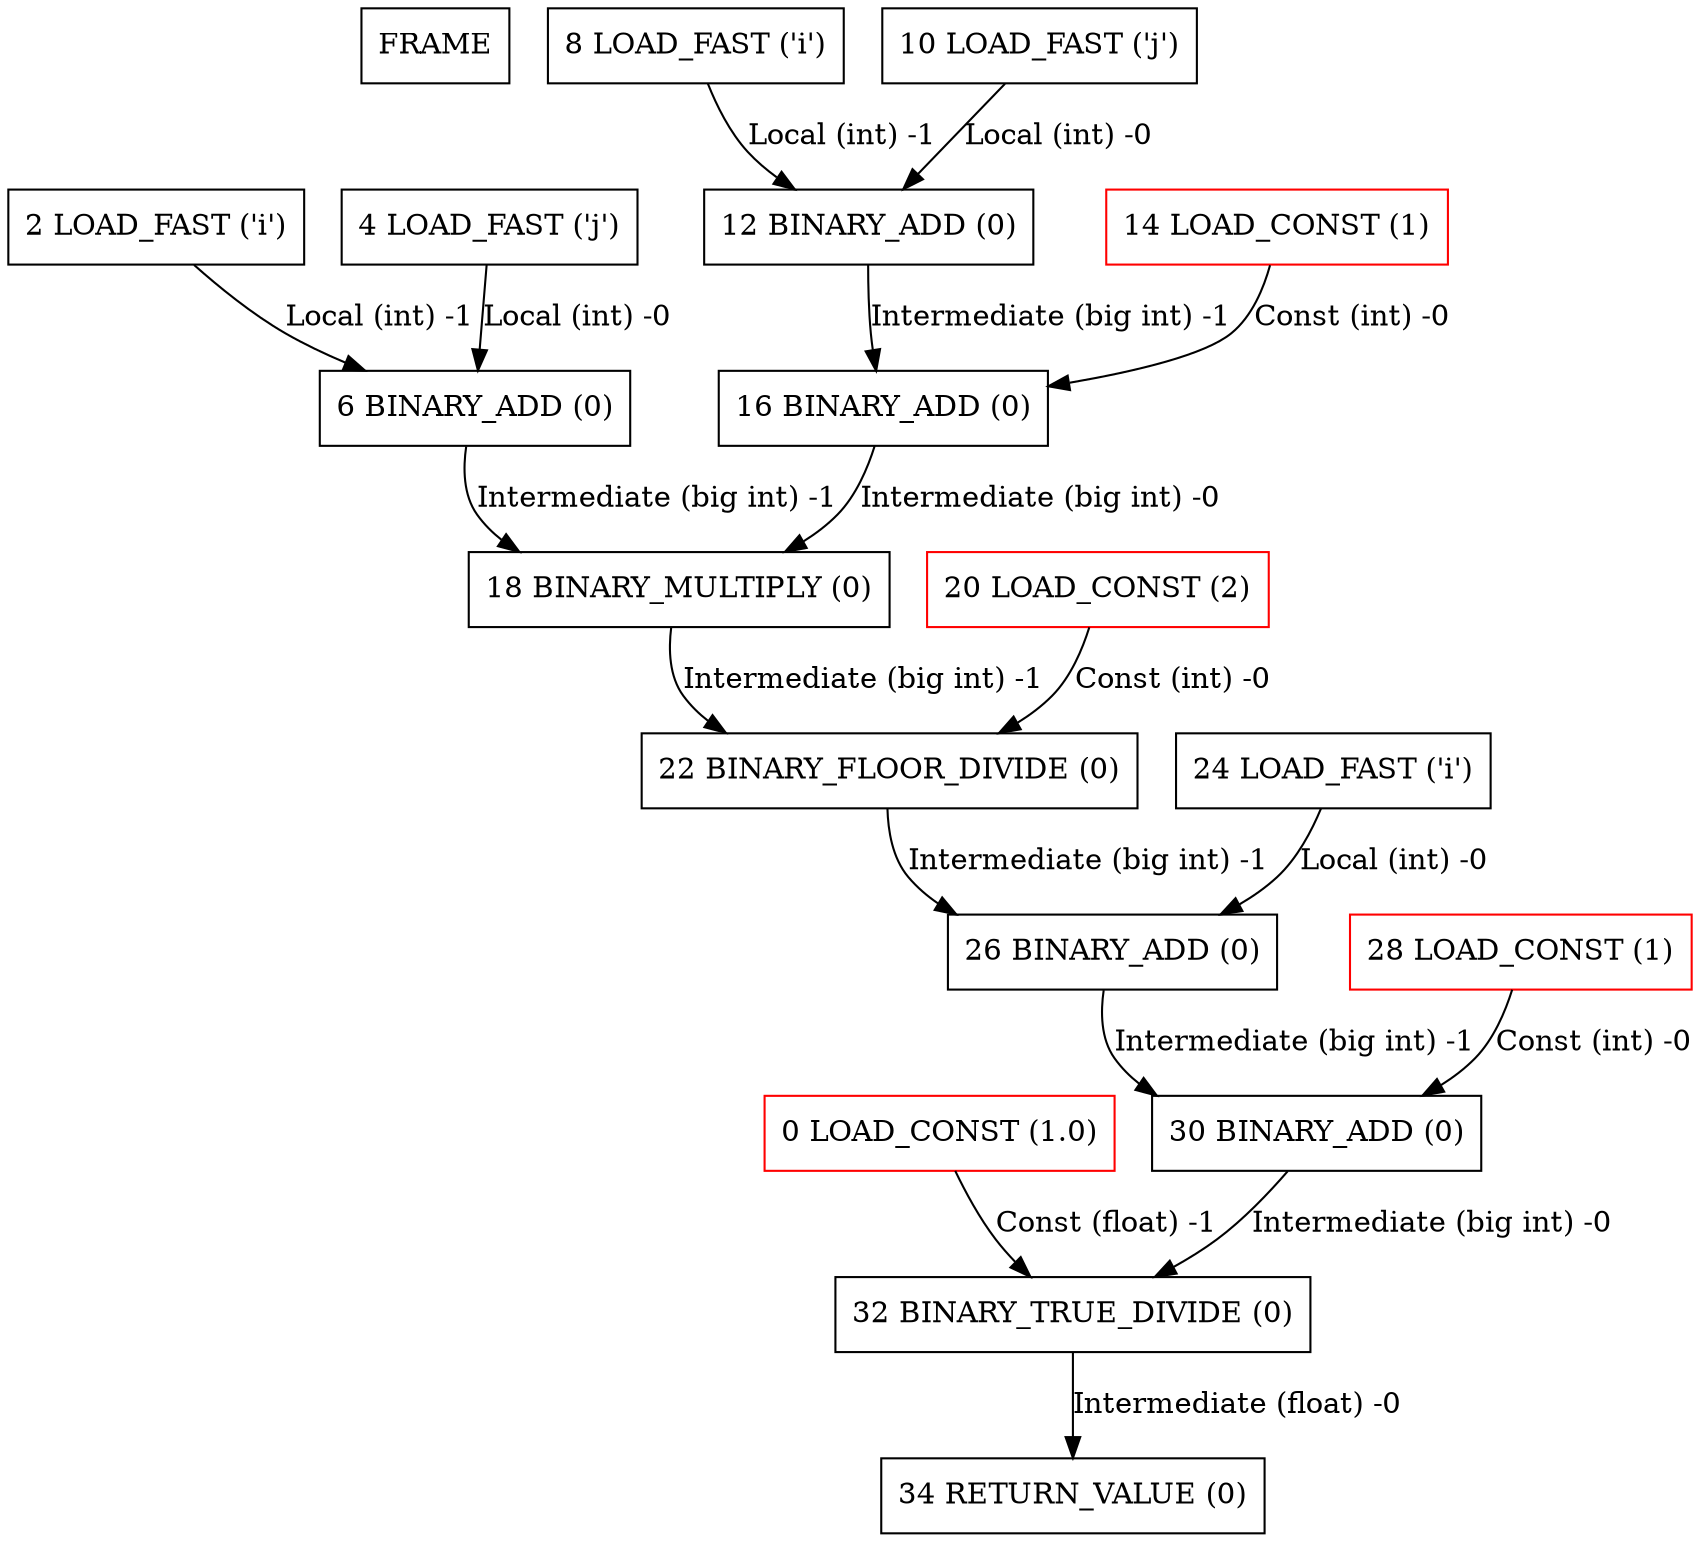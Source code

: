 digraph eval_A { 
	node [shape=box];
	FRAME [label=FRAME];
	OP0 [label="0 LOAD_CONST (1.0)" color="red"];
	OP2 [label="2 LOAD_FAST ('i')" color="black"];
	OP4 [label="4 LOAD_FAST ('j')" color="black"];
	OP6 [label="6 BINARY_ADD (0)" color="black"];
	OP8 [label="8 LOAD_FAST ('i')" color="black"];
	OP10 [label="10 LOAD_FAST ('j')" color="black"];
	OP12 [label="12 BINARY_ADD (0)" color="black"];
	OP14 [label="14 LOAD_CONST (1)" color="red"];
	OP16 [label="16 BINARY_ADD (0)" color="black"];
	OP18 [label="18 BINARY_MULTIPLY (0)" color="black"];
	OP20 [label="20 LOAD_CONST (2)" color="red"];
	OP22 [label="22 BINARY_FLOOR_DIVIDE (0)" color="black"];
	OP24 [label="24 LOAD_FAST ('i')" color="black"];
	OP26 [label="26 BINARY_ADD (0)" color="black"];
	OP28 [label="28 LOAD_CONST (1)" color="red"];
	OP30 [label="30 BINARY_ADD (0)" color="black"];
	OP32 [label="32 BINARY_TRUE_DIVIDE (0)" color="black"];
	OP34 [label="34 RETURN_VALUE (0)" color="black"];
	OP2 -> OP6 [label="Local (int) -1" color=black];
	OP4 -> OP6 [label="Local (int) -0" color=black];
	OP8 -> OP12 [label="Local (int) -1" color=black];
	OP10 -> OP12 [label="Local (int) -0" color=black];
	OP12 -> OP16 [label="Intermediate (big int) -1" color=black];
	OP14 -> OP16 [label="Const (int) -0" color=black];
	OP6 -> OP18 [label="Intermediate (big int) -1" color=black];
	OP16 -> OP18 [label="Intermediate (big int) -0" color=black];
	OP18 -> OP22 [label="Intermediate (big int) -1" color=black];
	OP20 -> OP22 [label="Const (int) -0" color=black];
	OP22 -> OP26 [label="Intermediate (big int) -1" color=black];
	OP24 -> OP26 [label="Local (int) -0" color=black];
	OP26 -> OP30 [label="Intermediate (big int) -1" color=black];
	OP28 -> OP30 [label="Const (int) -0" color=black];
	OP0 -> OP32 [label="Const (float) -1" color=black];
	OP30 -> OP32 [label="Intermediate (big int) -0" color=black];
	OP32 -> OP34 [label="Intermediate (float) -0" color=black];
}
digraph eval_times_u { 
	node [shape=box];
	FRAME [label=FRAME];
	OP0 [label="0 LOAD_CLOSURE (0)" color="black"];
	OP2 [label="2 LOAD_CLOSURE (1)" color="black"];
	OP4 [label="4 BUILD_TUPLE (2)" color="black"];
	OP6 [label="6 LOAD_CONST (<code object <listcomp> at 0x111207850, )" color="black"];
	OP8 [label="8 LOAD_CONST ('eval_times_u.<locals>.<listcomp>')" color="black"];
	OP10 [label="10 MAKE_FUNCTION (8)" color="black"];
	OP12 [label="12 LOAD_GLOBAL (range)" color="black"];
	OP14 [label="14 LOAD_GLOBAL (len)" color="black"];
	OP16 [label="16 LOAD_GLOBAL (list)" color="black"];
	OP18 [label="18 LOAD_DEREF (1)" color="black"];
	OP20 [label="20 CALL_FUNCTION (1)" color="black"];
	OP22 [label="22 CALL_FUNCTION (1)" color="black"];
	OP24 [label="24 CALL_FUNCTION (1)" color="black"];
	OP26 [label="26 GET_ITER (0)" color="black"];
	OP28 [label="28 CALL_FUNCTION (1)" color="black"];
	OP30 [label="30 RETURN_VALUE (0)" color="black"];
	OP0 -> OP4 [label="Intermediate (Any) -1" color=black];
	OP2 -> OP4 [label="Intermediate (Any) -0" color=black];
	OP4 -> OP10 [label="Intermediate (tuple) -2" color=black];
	OP6 -> OP10 [label="Const (Any) -1" color=black];
	OP8 -> OP10 [label="Const (str) -0" color=black];
	OP16 -> OP20 [label="Builtin (type) -1" color=black];
	OP18 -> OP20 [label="Intermediate (Any) -0" color=black];
	OP14 -> OP22 [label="Builtin (function) -1" color=black];
	OP20 -> OP22 [label="Local (list) -0" color=black];
	OP12 -> OP24 [label="Builtin (type) -1" color=black];
	OP22 -> OP24 [label="Local (int) -0" color=black];
	OP24 -> OP26 [label="Local (range) -0" color=black];
	OP10 -> OP28 [label="Intermediate (function) -1" color=black];
	OP26 -> OP28 [label="Intermediate (range iterator) -0" color=black];
	OP28 -> OP30 [label="Local (Any) -0" color=black];
}
digraph eval_AtA_times_u { 
	node [shape=box];
	FRAME [label=FRAME];
	OP0 [label="0 LOAD_GLOBAL (eval_times_u)" color="black"];
	OP2 [label="2 LOAD_GLOBAL (part_At_times_u)" color="black"];
	OP4 [label="4 LOAD_GLOBAL (eval_times_u)" color="black"];
	OP6 [label="6 LOAD_GLOBAL (part_A_times_u)" color="black"];
	OP8 [label="8 LOAD_FAST ('u')" color="black"];
	OP10 [label="10 CALL_FUNCTION (2)" color="black"];
	OP12 [label="12 CALL_FUNCTION (2)" color="black"];
	OP14 [label="14 RETURN_VALUE (0)" color="black"];
	OP4 -> OP10 [label="Global (Any) -2" color=black];
	OP6 -> OP10 [label="Global (Any) -1" color=black];
	OP8 -> OP10 [label="Local (list) -0" color=black];
	OP0 -> OP12 [label="Global (Any) -2" color=black];
	OP2 -> OP12 [label="Global (Any) -1" color=black];
	OP10 -> OP12 [label="Local (Any) -0" color=black];
	OP12 -> OP14 [label="Local (Any) -0" color=black];
}
digraph part_A_times_u { 
	node [shape=box];
	FRAME [label=FRAME];
	OP0 [label="0 LOAD_FAST ('i_u')" color="black"];
	OP2 [label="2 UNPACK_SEQUENCE (2)" color="black"];
	OP4 [label="4 STORE_FAST ('i')" color="black"];
	OP6 [label="6 STORE_FAST ('u')" color="black"];
	OP8 [label="8 LOAD_CONST (0)" color="red"];
	OP10 [label="10 STORE_FAST ('partial_sum')" color="black"];
	OP12 [label="12 LOAD_GLOBAL (enumerate)" color="black"];
	OP14 [label="14 LOAD_FAST ('u')" color="black"];
	OP16 [label="16 CALL_FUNCTION (1)" color="black"];
	OP18 [label="18 GET_ITER (0)" color="black"];
	OP20 [label="20 FOR_ITER (13)" color="black"];
	OP20 -> OP22 [label="Jump (conditional)" color=orange];
	OP20 -> OP48 [label="Jump (conditional)" color=orange];
	OP22 [label="22 UNPACK_SEQUENCE (2)" color="black"];
	OP24 [label="24 STORE_FAST ('j')" color="black"];
	OP26 [label="26 STORE_FAST ('u_j')" color="black"];
	OP28 [label="28 LOAD_FAST ('partial_sum')" color="black"];
	OP30 [label="30 LOAD_GLOBAL (eval_A)" color="black"];
	OP32 [label="32 LOAD_FAST ('i')" color="black"];
	OP34 [label="34 LOAD_FAST ('j')" color="black"];
	OP36 [label="36 CALL_FUNCTION (2)" color="black"];
	OP38 [label="38 LOAD_FAST ('u_j')" color="black"];
	OP40 [label="40 BINARY_MULTIPLY (0)" color="black"];
	OP42 [label="42 INPLACE_ADD (0)" color="black"];
	OP44 [label="44 STORE_FAST ('partial_sum')" color="black"];
	OP46 [label="46 JUMP_ABSOLUTE (10)" color="black"];
	OP46 -> OP20 [label="Jump" color=yellow];
	OP48 [label="48 LOAD_FAST ('partial_sum')" color="black"];
	OP50 [label="50 RETURN_VALUE (0)" color="black"];
	OP0 -> OP2 [label="Local (tuple) -0" color=black];
	OP2 -> OP4 [label="Intermediate (Any) -0" color=black];
	OP2 -> OP6 [label="Intermediate (Any) -0" color=black];
	OP8 -> OP10 [label="Const (int) -0" color=black];
	OP12 -> OP16 [label="Builtin (type) -1" color=black];
	OP14 -> OP16 [label="Local (Any) -0" color=black];
	OP16 -> OP18 [label="Local (enumerator) -0" color=black];
	OP18 -> OP20 [label="Intermediate (Any) -0" color=black];
	OP20 -> OP22 [label="Intermediate (Any) -0" color=black];
	OP22 -> OP24 [label="Intermediate (Any) -0" color=black];
	OP22 -> OP26 [label="Intermediate (Any) -0" color=black];
	OP30 -> OP36 [label="Global (Any) -2" color=black];
	OP32 -> OP36 [label="Local (Any) -1" color=black];
	OP34 -> OP36 [label="Local (Any) -0" color=black];
	OP36 -> OP40 [label="Local (Any) -1" color=black];
	OP38 -> OP40 [label="Local (Any) -0" color=black];
	OP28 -> OP42 [label="Local (Any) -1" color=black];
	OP40 -> OP42 [label="Intermediate (Any) -0" color=black];
	OP42 -> OP44 [label="Intermediate (Any) -0" color=black];
	OP48 -> OP50 [label="Local (Any) -0" color=black];
}
digraph part_At_times_u { 
	node [shape=box];
	FRAME [label=FRAME];
	OP0 [label="0 LOAD_FAST ('i_u')" color="black"];
	OP2 [label="2 UNPACK_SEQUENCE (2)" color="black"];
	OP4 [label="4 STORE_FAST ('i')" color="black"];
	OP6 [label="6 STORE_FAST ('u')" color="black"];
	OP8 [label="8 LOAD_CONST (0)" color="red"];
	OP10 [label="10 STORE_FAST ('partial_sum')" color="black"];
	OP12 [label="12 LOAD_GLOBAL (enumerate)" color="black"];
	OP14 [label="14 LOAD_FAST ('u')" color="black"];
	OP16 [label="16 CALL_FUNCTION (1)" color="black"];
	OP18 [label="18 GET_ITER (0)" color="black"];
	OP20 [label="20 FOR_ITER (13)" color="black"];
	OP20 -> OP22 [label="Jump (conditional)" color=orange];
	OP20 -> OP48 [label="Jump (conditional)" color=orange];
	OP22 [label="22 UNPACK_SEQUENCE (2)" color="black"];
	OP24 [label="24 STORE_FAST ('j')" color="black"];
	OP26 [label="26 STORE_FAST ('u_j')" color="black"];
	OP28 [label="28 LOAD_FAST ('partial_sum')" color="black"];
	OP30 [label="30 LOAD_GLOBAL (eval_A)" color="black"];
	OP32 [label="32 LOAD_FAST ('j')" color="black"];
	OP34 [label="34 LOAD_FAST ('i')" color="black"];
	OP36 [label="36 CALL_FUNCTION (2)" color="black"];
	OP38 [label="38 LOAD_FAST ('u_j')" color="black"];
	OP40 [label="40 BINARY_MULTIPLY (0)" color="black"];
	OP42 [label="42 INPLACE_ADD (0)" color="black"];
	OP44 [label="44 STORE_FAST ('partial_sum')" color="black"];
	OP46 [label="46 JUMP_ABSOLUTE (10)" color="black"];
	OP46 -> OP20 [label="Jump" color=yellow];
	OP48 [label="48 LOAD_FAST ('partial_sum')" color="black"];
	OP50 [label="50 RETURN_VALUE (0)" color="black"];
	OP0 -> OP2 [label="Local (tuple) -0" color=black];
	OP2 -> OP4 [label="Intermediate (Any) -0" color=black];
	OP2 -> OP6 [label="Intermediate (Any) -0" color=black];
	OP8 -> OP10 [label="Const (int) -0" color=black];
	OP12 -> OP16 [label="Builtin (type) -1" color=black];
	OP14 -> OP16 [label="Local (Any) -0" color=black];
	OP16 -> OP18 [label="Local (enumerator) -0" color=black];
	OP18 -> OP20 [label="Intermediate (Any) -0" color=black];
	OP20 -> OP22 [label="Intermediate (Any) -0" color=black];
	OP22 -> OP24 [label="Intermediate (Any) -0" color=black];
	OP22 -> OP26 [label="Intermediate (Any) -0" color=black];
	OP30 -> OP36 [label="Global (Any) -2" color=black];
	OP32 -> OP36 [label="Local (Any) -1" color=black];
	OP34 -> OP36 [label="Local (Any) -0" color=black];
	OP36 -> OP40 [label="Local (Any) -1" color=black];
	OP38 -> OP40 [label="Local (Any) -0" color=black];
	OP28 -> OP42 [label="Local (Any) -1" color=black];
	OP40 -> OP42 [label="Intermediate (Any) -0" color=black];
	OP42 -> OP44 [label="Intermediate (Any) -0" color=black];
	OP48 -> OP50 [label="Local (Any) -0" color=black];
}
digraph bench_spectral_norm { 
	node [shape=box];
	FRAME [label=FRAME];
	OP0 [label="0 LOAD_CONST (1)" color="red"];
	OP2 [label="2 BUILD_LIST (1)" color="black"];
	OP4 [label="4 LOAD_GLOBAL (DEFAULT_N)" color="black"];
	OP6 [label="6 BINARY_MULTIPLY (0)" color="black"];
	OP8 [label="8 STORE_FAST ('u')" color="black"];
	OP10 [label="10 LOAD_GLOBAL (range)" color="black"];
	OP12 [label="12 LOAD_CONST (10)" color="red"];
	OP14 [label="14 CALL_FUNCTION (1)" color="black"];
	OP16 [label="16 GET_ITER (0)" color="black"];
	OP18 [label="18 FOR_ITER (10)" color="black"];
	OP18 -> OP20 [label="Jump (conditional)" color=orange];
	OP18 -> OP40 [label="Jump (conditional)" color=orange];
	OP20 [label="20 STORE_FAST ('dummy')" color="black"];
	OP22 [label="22 LOAD_GLOBAL (eval_AtA_times_u)" color="black"];
	OP24 [label="24 LOAD_FAST ('u')" color="black"];
	OP26 [label="26 CALL_FUNCTION (1)" color="black"];
	OP28 [label="28 STORE_FAST ('v')" color="black"];
	OP30 [label="30 LOAD_GLOBAL (eval_AtA_times_u)" color="black"];
	OP32 [label="32 LOAD_FAST ('v')" color="black"];
	OP34 [label="34 CALL_FUNCTION (1)" color="black"];
	OP36 [label="36 STORE_FAST ('u')" color="black"];
	OP38 [label="38 JUMP_ABSOLUTE (9)" color="black"];
	OP38 -> OP18 [label="Jump" color=yellow];
	OP40 [label="40 LOAD_CONST (0)" color="red"];
	OP42 [label="42 DUP_TOP (0)" color="black"];
	OP44 [label="44 STORE_FAST ('vBv')" color="black"];
	OP46 [label="46 STORE_FAST ('vv')" color="black"];
	OP48 [label="48 LOAD_GLOBAL (zip)" color="black"];
	OP50 [label="50 LOAD_FAST ('u')" color="black"];
	OP52 [label="52 LOAD_FAST ('v')" color="black"];
	OP54 [label="54 CALL_FUNCTION (2)" color="black"];
	OP56 [label="56 GET_ITER (0)" color="black"];
	OP58 [label="58 FOR_ITER (16)" color="black"];
	OP58 -> OP60 [label="Jump (conditional)" color=orange];
	OP58 -> OP92 [label="Jump (conditional)" color=orange];
	OP60 [label="60 UNPACK_SEQUENCE (2)" color="black"];
	OP62 [label="62 STORE_FAST ('ue')" color="black"];
	OP64 [label="64 STORE_FAST ('ve')" color="black"];
	OP66 [label="66 LOAD_FAST ('vBv')" color="black"];
	OP68 [label="68 LOAD_FAST ('ue')" color="black"];
	OP70 [label="70 LOAD_FAST ('ve')" color="black"];
	OP72 [label="72 BINARY_MULTIPLY (0)" color="black"];
	OP74 [label="74 INPLACE_ADD (0)" color="black"];
	OP76 [label="76 STORE_FAST ('vBv')" color="black"];
	OP78 [label="78 LOAD_FAST ('vv')" color="black"];
	OP80 [label="80 LOAD_FAST ('ve')" color="black"];
	OP82 [label="82 LOAD_FAST ('ve')" color="black"];
	OP84 [label="84 BINARY_MULTIPLY (0)" color="black"];
	OP86 [label="86 INPLACE_ADD (0)" color="black"];
	OP88 [label="88 STORE_FAST ('vv')" color="black"];
	OP90 [label="90 JUMP_ABSOLUTE (29)" color="black"];
	OP90 -> OP58 [label="Jump" color=yellow];
	OP92 [label="92 LOAD_CONST (None)" color="black"];
	OP94 [label="94 RETURN_VALUE (0)" color="black"];
	OP0 -> OP2 [label="Const (int) -0" color=black];
	OP2 -> OP6 [label="Intermediate (list) -1" color=black];
	OP4 -> OP6 [label="Global (Any) -0" color=black];
	OP6 -> OP8 [label="Intermediate (Any) -0" color=black];
	OP10 -> OP14 [label="Builtin (type) -1" color=black];
	OP12 -> OP14 [label="Const (int) -0" color=black];
	OP14 -> OP16 [label="Local (range) -0" color=black];
	OP16 -> OP18 [label="Intermediate (range iterator) -0" color=black];
	OP18 -> OP20 [label="Intermediate (int) -0" color=black];
	OP22 -> OP26 [label="Global (Any) -1" color=black];
	OP24 -> OP26 [label="Local (Any) -0" color=black];
	OP26 -> OP28 [label="Local (Any) -0" color=black];
	OP30 -> OP34 [label="Global (Any) -1" color=black];
	OP32 -> OP34 [label="Local (Any) -0" color=black];
	OP34 -> OP36 [label="Local (Any) -0" color=black];
	OP40 -> OP42 [label="Const (int) -0" color=black];
	OP42 -> OP44 [label="Intermediate (int) -0" color=black];
	OP42 -> OP46 [label="Intermediate (int) -0" color=black];
	OP48 -> OP54 [label="Builtin (type) -2" color=black];
	OP50 -> OP54 [label="Local (Any) -1" color=black];
	OP52 -> OP54 [label="Local (Any) -0" color=black];
	OP54 -> OP56 [label="Local (zip) -0" color=black];
	OP56 -> OP58 [label="Intermediate (Any) -0" color=black];
	OP58 -> OP60 [label="Intermediate (Any) -0" color=black];
	OP60 -> OP62 [label="Intermediate (Any) -0" color=black];
	OP60 -> OP64 [label="Intermediate (Any) -0" color=black];
	OP68 -> OP72 [label="Local (Any) -1" color=black];
	OP70 -> OP72 [label="Local (Any) -0" color=black];
	OP66 -> OP74 [label="Local (Any) -1" color=black];
	OP72 -> OP74 [label="Intermediate (Any) -0" color=black];
	OP74 -> OP76 [label="Intermediate (Any) -0" color=black];
	OP80 -> OP84 [label="Local (Any) -1" color=black];
	OP82 -> OP84 [label="Local (Any) -0" color=black];
	OP78 -> OP86 [label="Local (Any) -1" color=black];
	OP84 -> OP86 [label="Intermediate (Any) -0" color=black];
	OP86 -> OP88 [label="Intermediate (Any) -0" color=black];
	OP92 -> OP94 [label="Const (None) -0" color=black];
}
